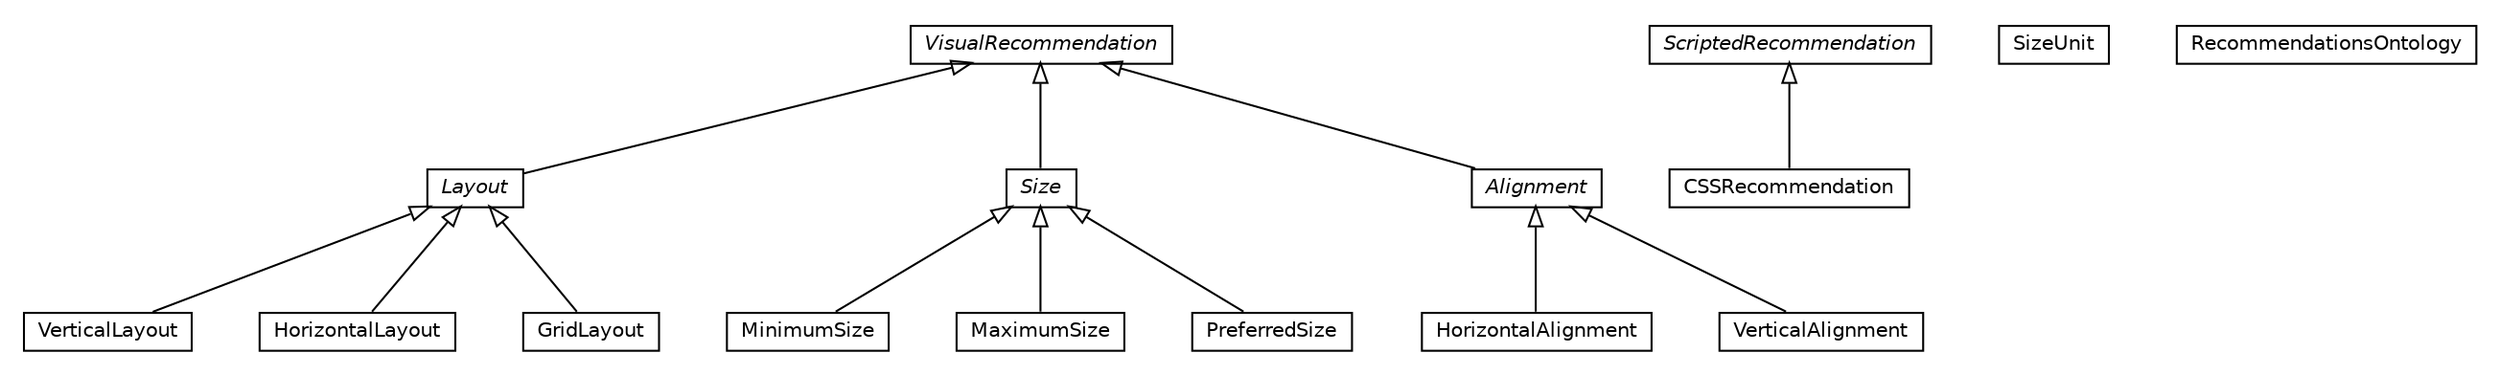 #!/usr/local/bin/dot
#
# Class diagram 
# Generated by UMLGraph version R5_6-24-gf6e263 (http://www.umlgraph.org/)
#

digraph G {
	edge [fontname="Helvetica",fontsize=10,labelfontname="Helvetica",labelfontsize=10];
	node [fontname="Helvetica",fontsize=10,shape=plaintext];
	nodesep=0.25;
	ranksep=0.5;
	// org.universAAL.ontology.recommendations.HorizontalAlignment
	c468282 [label=<<table title="org.universAAL.ontology.recommendations.HorizontalAlignment" border="0" cellborder="1" cellspacing="0" cellpadding="2" port="p" href="./HorizontalAlignment.html">
		<tr><td><table border="0" cellspacing="0" cellpadding="1">
<tr><td align="center" balign="center"> HorizontalAlignment </td></tr>
		</table></td></tr>
		</table>>, URL="./HorizontalAlignment.html", fontname="Helvetica", fontcolor="black", fontsize=10.0];
	// org.universAAL.ontology.recommendations.Layout
	c468283 [label=<<table title="org.universAAL.ontology.recommendations.Layout" border="0" cellborder="1" cellspacing="0" cellpadding="2" port="p" href="./Layout.html">
		<tr><td><table border="0" cellspacing="0" cellpadding="1">
<tr><td align="center" balign="center"><font face="Helvetica-Oblique"> Layout </font></td></tr>
		</table></td></tr>
		</table>>, URL="./Layout.html", fontname="Helvetica", fontcolor="black", fontsize=10.0];
	// org.universAAL.ontology.recommendations.ScriptedRecommendation
	c468284 [label=<<table title="org.universAAL.ontology.recommendations.ScriptedRecommendation" border="0" cellborder="1" cellspacing="0" cellpadding="2" port="p" href="./ScriptedRecommendation.html">
		<tr><td><table border="0" cellspacing="0" cellpadding="1">
<tr><td align="center" balign="center"><font face="Helvetica-Oblique"> ScriptedRecommendation </font></td></tr>
		</table></td></tr>
		</table>>, URL="./ScriptedRecommendation.html", fontname="Helvetica", fontcolor="black", fontsize=10.0];
	// org.universAAL.ontology.recommendations.VisualRecommendation
	c468285 [label=<<table title="org.universAAL.ontology.recommendations.VisualRecommendation" border="0" cellborder="1" cellspacing="0" cellpadding="2" port="p" href="./VisualRecommendation.html">
		<tr><td><table border="0" cellspacing="0" cellpadding="1">
<tr><td align="center" balign="center"><font face="Helvetica-Oblique"> VisualRecommendation </font></td></tr>
		</table></td></tr>
		</table>>, URL="./VisualRecommendation.html", fontname="Helvetica", fontcolor="black", fontsize=10.0];
	// org.universAAL.ontology.recommendations.VerticalLayout
	c468286 [label=<<table title="org.universAAL.ontology.recommendations.VerticalLayout" border="0" cellborder="1" cellspacing="0" cellpadding="2" port="p" href="./VerticalLayout.html">
		<tr><td><table border="0" cellspacing="0" cellpadding="1">
<tr><td align="center" balign="center"> VerticalLayout </td></tr>
		</table></td></tr>
		</table>>, URL="./VerticalLayout.html", fontname="Helvetica", fontcolor="black", fontsize=10.0];
	// org.universAAL.ontology.recommendations.MinimumSize
	c468287 [label=<<table title="org.universAAL.ontology.recommendations.MinimumSize" border="0" cellborder="1" cellspacing="0" cellpadding="2" port="p" href="./MinimumSize.html">
		<tr><td><table border="0" cellspacing="0" cellpadding="1">
<tr><td align="center" balign="center"> MinimumSize </td></tr>
		</table></td></tr>
		</table>>, URL="./MinimumSize.html", fontname="Helvetica", fontcolor="black", fontsize=10.0];
	// org.universAAL.ontology.recommendations.HorizontalLayout
	c468288 [label=<<table title="org.universAAL.ontology.recommendations.HorizontalLayout" border="0" cellborder="1" cellspacing="0" cellpadding="2" port="p" href="./HorizontalLayout.html">
		<tr><td><table border="0" cellspacing="0" cellpadding="1">
<tr><td align="center" balign="center"> HorizontalLayout </td></tr>
		</table></td></tr>
		</table>>, URL="./HorizontalLayout.html", fontname="Helvetica", fontcolor="black", fontsize=10.0];
	// org.universAAL.ontology.recommendations.Size
	c468289 [label=<<table title="org.universAAL.ontology.recommendations.Size" border="0" cellborder="1" cellspacing="0" cellpadding="2" port="p" href="./Size.html">
		<tr><td><table border="0" cellspacing="0" cellpadding="1">
<tr><td align="center" balign="center"><font face="Helvetica-Oblique"> Size </font></td></tr>
		</table></td></tr>
		</table>>, URL="./Size.html", fontname="Helvetica", fontcolor="black", fontsize=10.0];
	// org.universAAL.ontology.recommendations.SizeUnit
	c468290 [label=<<table title="org.universAAL.ontology.recommendations.SizeUnit" border="0" cellborder="1" cellspacing="0" cellpadding="2" port="p" href="./SizeUnit.html">
		<tr><td><table border="0" cellspacing="0" cellpadding="1">
<tr><td align="center" balign="center"> SizeUnit </td></tr>
		</table></td></tr>
		</table>>, URL="./SizeUnit.html", fontname="Helvetica", fontcolor="black", fontsize=10.0];
	// org.universAAL.ontology.recommendations.RecommendationsOntology
	c468291 [label=<<table title="org.universAAL.ontology.recommendations.RecommendationsOntology" border="0" cellborder="1" cellspacing="0" cellpadding="2" port="p" href="./RecommendationsOntology.html">
		<tr><td><table border="0" cellspacing="0" cellpadding="1">
<tr><td align="center" balign="center"> RecommendationsOntology </td></tr>
		</table></td></tr>
		</table>>, URL="./RecommendationsOntology.html", fontname="Helvetica", fontcolor="black", fontsize=10.0];
	// org.universAAL.ontology.recommendations.Alignment
	c468292 [label=<<table title="org.universAAL.ontology.recommendations.Alignment" border="0" cellborder="1" cellspacing="0" cellpadding="2" port="p" href="./Alignment.html">
		<tr><td><table border="0" cellspacing="0" cellpadding="1">
<tr><td align="center" balign="center"><font face="Helvetica-Oblique"> Alignment </font></td></tr>
		</table></td></tr>
		</table>>, URL="./Alignment.html", fontname="Helvetica", fontcolor="black", fontsize=10.0];
	// org.universAAL.ontology.recommendations.CSSRecommendation
	c468293 [label=<<table title="org.universAAL.ontology.recommendations.CSSRecommendation" border="0" cellborder="1" cellspacing="0" cellpadding="2" port="p" href="./CSSRecommendation.html">
		<tr><td><table border="0" cellspacing="0" cellpadding="1">
<tr><td align="center" balign="center"> CSSRecommendation </td></tr>
		</table></td></tr>
		</table>>, URL="./CSSRecommendation.html", fontname="Helvetica", fontcolor="black", fontsize=10.0];
	// org.universAAL.ontology.recommendations.MaximumSize
	c468294 [label=<<table title="org.universAAL.ontology.recommendations.MaximumSize" border="0" cellborder="1" cellspacing="0" cellpadding="2" port="p" href="./MaximumSize.html">
		<tr><td><table border="0" cellspacing="0" cellpadding="1">
<tr><td align="center" balign="center"> MaximumSize </td></tr>
		</table></td></tr>
		</table>>, URL="./MaximumSize.html", fontname="Helvetica", fontcolor="black", fontsize=10.0];
	// org.universAAL.ontology.recommendations.GridLayout
	c468295 [label=<<table title="org.universAAL.ontology.recommendations.GridLayout" border="0" cellborder="1" cellspacing="0" cellpadding="2" port="p" href="./GridLayout.html">
		<tr><td><table border="0" cellspacing="0" cellpadding="1">
<tr><td align="center" balign="center"> GridLayout </td></tr>
		</table></td></tr>
		</table>>, URL="./GridLayout.html", fontname="Helvetica", fontcolor="black", fontsize=10.0];
	// org.universAAL.ontology.recommendations.VerticalAlignment
	c468296 [label=<<table title="org.universAAL.ontology.recommendations.VerticalAlignment" border="0" cellborder="1" cellspacing="0" cellpadding="2" port="p" href="./VerticalAlignment.html">
		<tr><td><table border="0" cellspacing="0" cellpadding="1">
<tr><td align="center" balign="center"> VerticalAlignment </td></tr>
		</table></td></tr>
		</table>>, URL="./VerticalAlignment.html", fontname="Helvetica", fontcolor="black", fontsize=10.0];
	// org.universAAL.ontology.recommendations.PreferredSize
	c468297 [label=<<table title="org.universAAL.ontology.recommendations.PreferredSize" border="0" cellborder="1" cellspacing="0" cellpadding="2" port="p" href="./PreferredSize.html">
		<tr><td><table border="0" cellspacing="0" cellpadding="1">
<tr><td align="center" balign="center"> PreferredSize </td></tr>
		</table></td></tr>
		</table>>, URL="./PreferredSize.html", fontname="Helvetica", fontcolor="black", fontsize=10.0];
	//org.universAAL.ontology.recommendations.HorizontalAlignment extends org.universAAL.ontology.recommendations.Alignment
	c468292:p -> c468282:p [dir=back,arrowtail=empty];
	//org.universAAL.ontology.recommendations.Layout extends org.universAAL.ontology.recommendations.VisualRecommendation
	c468285:p -> c468283:p [dir=back,arrowtail=empty];
	//org.universAAL.ontology.recommendations.VerticalLayout extends org.universAAL.ontology.recommendations.Layout
	c468283:p -> c468286:p [dir=back,arrowtail=empty];
	//org.universAAL.ontology.recommendations.MinimumSize extends org.universAAL.ontology.recommendations.Size
	c468289:p -> c468287:p [dir=back,arrowtail=empty];
	//org.universAAL.ontology.recommendations.HorizontalLayout extends org.universAAL.ontology.recommendations.Layout
	c468283:p -> c468288:p [dir=back,arrowtail=empty];
	//org.universAAL.ontology.recommendations.Size extends org.universAAL.ontology.recommendations.VisualRecommendation
	c468285:p -> c468289:p [dir=back,arrowtail=empty];
	//org.universAAL.ontology.recommendations.Alignment extends org.universAAL.ontology.recommendations.VisualRecommendation
	c468285:p -> c468292:p [dir=back,arrowtail=empty];
	//org.universAAL.ontology.recommendations.CSSRecommendation extends org.universAAL.ontology.recommendations.ScriptedRecommendation
	c468284:p -> c468293:p [dir=back,arrowtail=empty];
	//org.universAAL.ontology.recommendations.MaximumSize extends org.universAAL.ontology.recommendations.Size
	c468289:p -> c468294:p [dir=back,arrowtail=empty];
	//org.universAAL.ontology.recommendations.GridLayout extends org.universAAL.ontology.recommendations.Layout
	c468283:p -> c468295:p [dir=back,arrowtail=empty];
	//org.universAAL.ontology.recommendations.VerticalAlignment extends org.universAAL.ontology.recommendations.Alignment
	c468292:p -> c468296:p [dir=back,arrowtail=empty];
	//org.universAAL.ontology.recommendations.PreferredSize extends org.universAAL.ontology.recommendations.Size
	c468289:p -> c468297:p [dir=back,arrowtail=empty];
}

